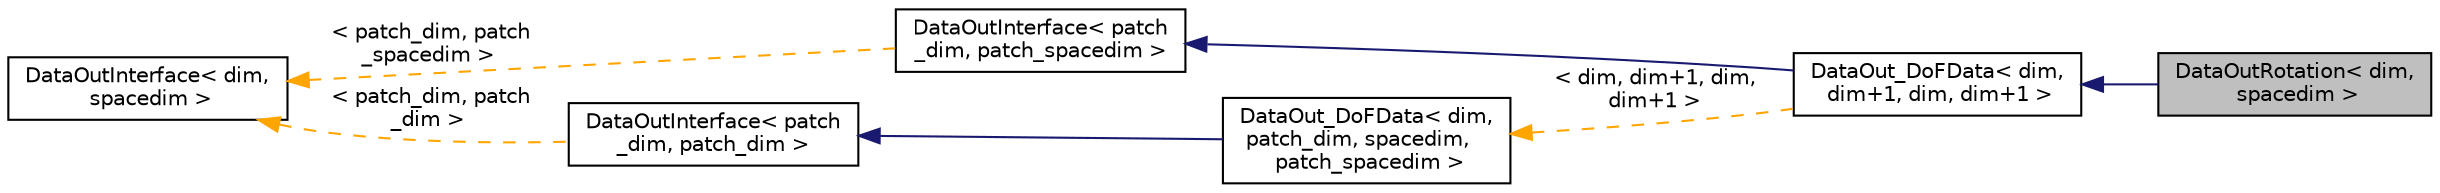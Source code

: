 digraph "DataOutRotation&lt; dim, spacedim &gt;"
{
 // LATEX_PDF_SIZE
  edge [fontname="Helvetica",fontsize="10",labelfontname="Helvetica",labelfontsize="10"];
  node [fontname="Helvetica",fontsize="10",shape=record];
  rankdir="LR";
  Node1 [label="DataOutRotation\< dim,\l spacedim \>",height=0.2,width=0.4,color="black", fillcolor="grey75", style="filled", fontcolor="black",tooltip=" "];
  Node2 -> Node1 [dir="back",color="midnightblue",fontsize="10",style="solid",fontname="Helvetica"];
  Node2 [label="DataOut_DoFData\< dim,\l dim+1, dim, dim+1 \>",height=0.2,width=0.4,color="black", fillcolor="white", style="filled",URL="$classDataOut__DoFData.html",tooltip=" "];
  Node3 -> Node2 [dir="back",color="midnightblue",fontsize="10",style="solid",fontname="Helvetica"];
  Node3 [label="DataOutInterface\< patch\l_dim, patch_spacedim \>",height=0.2,width=0.4,color="black", fillcolor="white", style="filled",URL="$classDataOutInterface.html",tooltip=" "];
  Node4 -> Node3 [dir="back",color="orange",fontsize="10",style="dashed",label=" \< patch_dim, patch\l_spacedim \>" ,fontname="Helvetica"];
  Node4 [label="DataOutInterface\< dim,\l spacedim \>",height=0.2,width=0.4,color="black", fillcolor="white", style="filled",URL="$classDataOutInterface.html",tooltip=" "];
  Node5 -> Node2 [dir="back",color="orange",fontsize="10",style="dashed",label=" \< dim, dim+1, dim,\l dim+1 \>" ,fontname="Helvetica"];
  Node5 [label="DataOut_DoFData\< dim,\l patch_dim, spacedim,\l patch_spacedim \>",height=0.2,width=0.4,color="black", fillcolor="white", style="filled",URL="$classDataOut__DoFData.html",tooltip=" "];
  Node6 -> Node5 [dir="back",color="midnightblue",fontsize="10",style="solid",fontname="Helvetica"];
  Node6 [label="DataOutInterface\< patch\l_dim, patch_dim \>",height=0.2,width=0.4,color="black", fillcolor="white", style="filled",URL="$classDataOutInterface.html",tooltip=" "];
  Node4 -> Node6 [dir="back",color="orange",fontsize="10",style="dashed",label=" \< patch_dim, patch\l_dim \>" ,fontname="Helvetica"];
}
